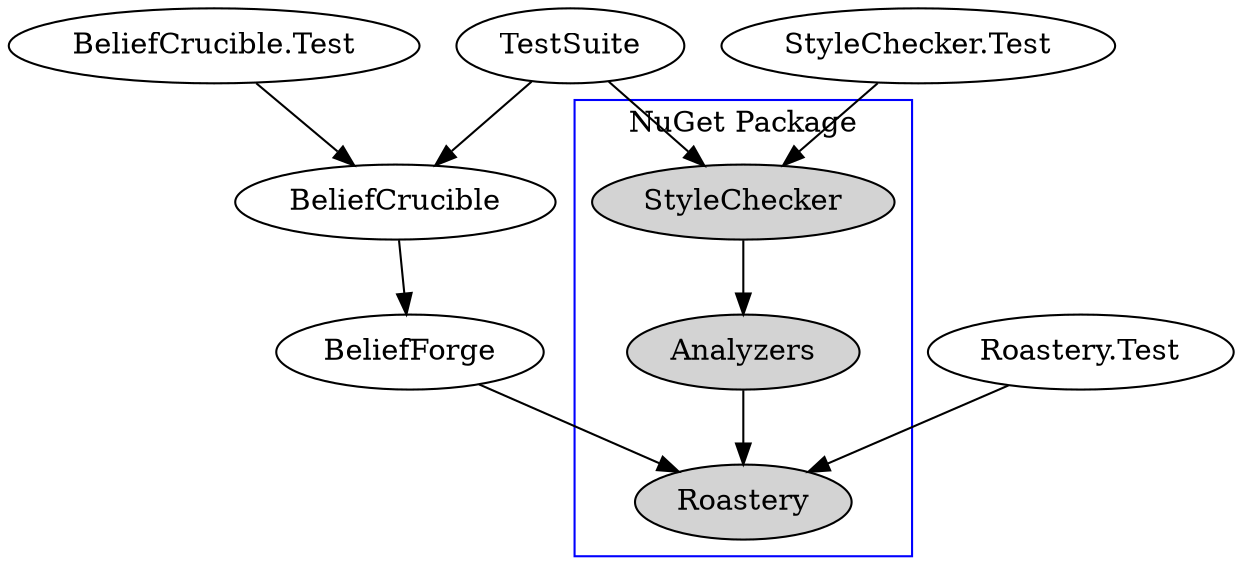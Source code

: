 digraph ProjectsDependency {
    subgraph cluster {
        node [style=filled];
        "StyleChecker" -> "Analyzers" -> "Roastery";
        label="NuGet Package";
        color=blue;
    }
    "BeliefCrucible.Test" -> "BeliefCrucible";
    "BeliefCrucible" -> "BeliefForge";
    "BeliefForge" -> "Roastery";
    "Roastery.Test" -> "Roastery";
    "StyleChecker.Test" -> "StyleChecker";
    "TestSuite" -> "StyleChecker", "BeliefCrucible";
}
